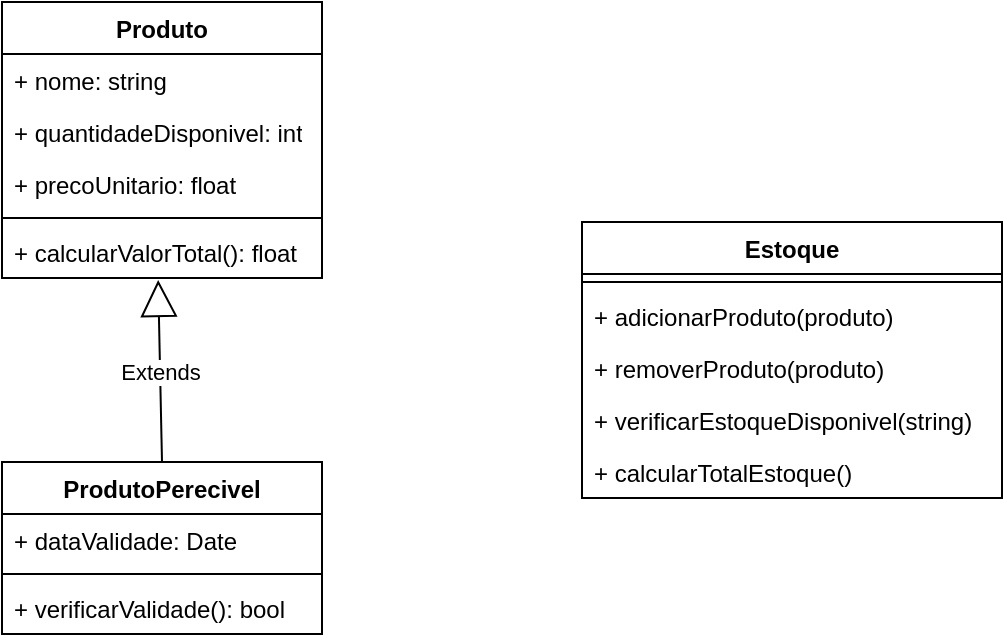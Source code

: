 <mxfile version="23.1.1" type="device">
  <diagram name="Página-1" id="ahxzQPEnTF7f7G0U-AGo">
    <mxGraphModel dx="1626" dy="793" grid="1" gridSize="10" guides="1" tooltips="1" connect="1" arrows="1" fold="1" page="1" pageScale="1" pageWidth="827" pageHeight="1169" math="0" shadow="0">
      <root>
        <mxCell id="0" />
        <mxCell id="1" parent="0" />
        <mxCell id="n5sT72VFkjTTc3FAbLaS-1" value="Produto" style="swimlane;fontStyle=1;align=center;verticalAlign=top;childLayout=stackLayout;horizontal=1;startSize=26;horizontalStack=0;resizeParent=1;resizeParentMax=0;resizeLast=0;collapsible=1;marginBottom=0;whiteSpace=wrap;html=1;" vertex="1" parent="1">
          <mxGeometry x="180" y="160" width="160" height="138" as="geometry" />
        </mxCell>
        <mxCell id="n5sT72VFkjTTc3FAbLaS-2" value="+ nome: string" style="text;strokeColor=none;fillColor=none;align=left;verticalAlign=top;spacingLeft=4;spacingRight=4;overflow=hidden;rotatable=0;points=[[0,0.5],[1,0.5]];portConstraint=eastwest;whiteSpace=wrap;html=1;" vertex="1" parent="n5sT72VFkjTTc3FAbLaS-1">
          <mxGeometry y="26" width="160" height="26" as="geometry" />
        </mxCell>
        <mxCell id="n5sT72VFkjTTc3FAbLaS-13" value="+ quantidadeDisponivel: int" style="text;strokeColor=none;fillColor=none;align=left;verticalAlign=top;spacingLeft=4;spacingRight=4;overflow=hidden;rotatable=0;points=[[0,0.5],[1,0.5]];portConstraint=eastwest;whiteSpace=wrap;html=1;" vertex="1" parent="n5sT72VFkjTTc3FAbLaS-1">
          <mxGeometry y="52" width="160" height="26" as="geometry" />
        </mxCell>
        <mxCell id="n5sT72VFkjTTc3FAbLaS-14" value="+ precoUnitario: float" style="text;strokeColor=none;fillColor=none;align=left;verticalAlign=top;spacingLeft=4;spacingRight=4;overflow=hidden;rotatable=0;points=[[0,0.5],[1,0.5]];portConstraint=eastwest;whiteSpace=wrap;html=1;" vertex="1" parent="n5sT72VFkjTTc3FAbLaS-1">
          <mxGeometry y="78" width="160" height="26" as="geometry" />
        </mxCell>
        <mxCell id="n5sT72VFkjTTc3FAbLaS-3" value="" style="line;strokeWidth=1;fillColor=none;align=left;verticalAlign=middle;spacingTop=-1;spacingLeft=3;spacingRight=3;rotatable=0;labelPosition=right;points=[];portConstraint=eastwest;strokeColor=inherit;" vertex="1" parent="n5sT72VFkjTTc3FAbLaS-1">
          <mxGeometry y="104" width="160" height="8" as="geometry" />
        </mxCell>
        <mxCell id="n5sT72VFkjTTc3FAbLaS-4" value="+ calcularValorTotal(): float" style="text;strokeColor=none;fillColor=none;align=left;verticalAlign=top;spacingLeft=4;spacingRight=4;overflow=hidden;rotatable=0;points=[[0,0.5],[1,0.5]];portConstraint=eastwest;whiteSpace=wrap;html=1;" vertex="1" parent="n5sT72VFkjTTc3FAbLaS-1">
          <mxGeometry y="112" width="160" height="26" as="geometry" />
        </mxCell>
        <mxCell id="n5sT72VFkjTTc3FAbLaS-5" value="ProdutoPerecivel" style="swimlane;fontStyle=1;align=center;verticalAlign=top;childLayout=stackLayout;horizontal=1;startSize=26;horizontalStack=0;resizeParent=1;resizeParentMax=0;resizeLast=0;collapsible=1;marginBottom=0;whiteSpace=wrap;html=1;" vertex="1" parent="1">
          <mxGeometry x="180" y="390" width="160" height="86" as="geometry" />
        </mxCell>
        <mxCell id="n5sT72VFkjTTc3FAbLaS-6" value="+ dataValidade: Date" style="text;strokeColor=none;fillColor=none;align=left;verticalAlign=top;spacingLeft=4;spacingRight=4;overflow=hidden;rotatable=0;points=[[0,0.5],[1,0.5]];portConstraint=eastwest;whiteSpace=wrap;html=1;" vertex="1" parent="n5sT72VFkjTTc3FAbLaS-5">
          <mxGeometry y="26" width="160" height="26" as="geometry" />
        </mxCell>
        <mxCell id="n5sT72VFkjTTc3FAbLaS-7" value="" style="line;strokeWidth=1;fillColor=none;align=left;verticalAlign=middle;spacingTop=-1;spacingLeft=3;spacingRight=3;rotatable=0;labelPosition=right;points=[];portConstraint=eastwest;strokeColor=inherit;" vertex="1" parent="n5sT72VFkjTTc3FAbLaS-5">
          <mxGeometry y="52" width="160" height="8" as="geometry" />
        </mxCell>
        <mxCell id="n5sT72VFkjTTc3FAbLaS-8" value="+ verificarValidade(): bool" style="text;strokeColor=none;fillColor=none;align=left;verticalAlign=top;spacingLeft=4;spacingRight=4;overflow=hidden;rotatable=0;points=[[0,0.5],[1,0.5]];portConstraint=eastwest;whiteSpace=wrap;html=1;" vertex="1" parent="n5sT72VFkjTTc3FAbLaS-5">
          <mxGeometry y="60" width="160" height="26" as="geometry" />
        </mxCell>
        <mxCell id="n5sT72VFkjTTc3FAbLaS-9" value="Estoque" style="swimlane;fontStyle=1;align=center;verticalAlign=top;childLayout=stackLayout;horizontal=1;startSize=26;horizontalStack=0;resizeParent=1;resizeParentMax=0;resizeLast=0;collapsible=1;marginBottom=0;whiteSpace=wrap;html=1;" vertex="1" parent="1">
          <mxGeometry x="470" y="270" width="210" height="138" as="geometry" />
        </mxCell>
        <mxCell id="n5sT72VFkjTTc3FAbLaS-11" value="" style="line;strokeWidth=1;fillColor=none;align=left;verticalAlign=middle;spacingTop=-1;spacingLeft=3;spacingRight=3;rotatable=0;labelPosition=right;points=[];portConstraint=eastwest;strokeColor=inherit;" vertex="1" parent="n5sT72VFkjTTc3FAbLaS-9">
          <mxGeometry y="26" width="210" height="8" as="geometry" />
        </mxCell>
        <mxCell id="n5sT72VFkjTTc3FAbLaS-12" value="+ adicionarProduto(produto)" style="text;strokeColor=none;fillColor=none;align=left;verticalAlign=top;spacingLeft=4;spacingRight=4;overflow=hidden;rotatable=0;points=[[0,0.5],[1,0.5]];portConstraint=eastwest;whiteSpace=wrap;html=1;" vertex="1" parent="n5sT72VFkjTTc3FAbLaS-9">
          <mxGeometry y="34" width="210" height="26" as="geometry" />
        </mxCell>
        <mxCell id="n5sT72VFkjTTc3FAbLaS-15" value="+ removerProduto(produto)" style="text;strokeColor=none;fillColor=none;align=left;verticalAlign=top;spacingLeft=4;spacingRight=4;overflow=hidden;rotatable=0;points=[[0,0.5],[1,0.5]];portConstraint=eastwest;whiteSpace=wrap;html=1;" vertex="1" parent="n5sT72VFkjTTc3FAbLaS-9">
          <mxGeometry y="60" width="210" height="26" as="geometry" />
        </mxCell>
        <mxCell id="n5sT72VFkjTTc3FAbLaS-16" value="+ verificarEstoqueDisponivel(string)" style="text;strokeColor=none;fillColor=none;align=left;verticalAlign=top;spacingLeft=4;spacingRight=4;overflow=hidden;rotatable=0;points=[[0,0.5],[1,0.5]];portConstraint=eastwest;whiteSpace=wrap;html=1;" vertex="1" parent="n5sT72VFkjTTc3FAbLaS-9">
          <mxGeometry y="86" width="210" height="26" as="geometry" />
        </mxCell>
        <mxCell id="n5sT72VFkjTTc3FAbLaS-17" value="+ calcularTotalEstoque()" style="text;strokeColor=none;fillColor=none;align=left;verticalAlign=top;spacingLeft=4;spacingRight=4;overflow=hidden;rotatable=0;points=[[0,0.5],[1,0.5]];portConstraint=eastwest;whiteSpace=wrap;html=1;" vertex="1" parent="n5sT72VFkjTTc3FAbLaS-9">
          <mxGeometry y="112" width="210" height="26" as="geometry" />
        </mxCell>
        <mxCell id="n5sT72VFkjTTc3FAbLaS-18" value="Extends" style="endArrow=block;endSize=16;endFill=0;html=1;rounded=0;entryX=0.488;entryY=1.038;entryDx=0;entryDy=0;entryPerimeter=0;exitX=0.5;exitY=0;exitDx=0;exitDy=0;" edge="1" parent="1" source="n5sT72VFkjTTc3FAbLaS-5" target="n5sT72VFkjTTc3FAbLaS-4">
          <mxGeometry width="160" relative="1" as="geometry">
            <mxPoint x="330" y="410" as="sourcePoint" />
            <mxPoint x="490" y="410" as="targetPoint" />
          </mxGeometry>
        </mxCell>
      </root>
    </mxGraphModel>
  </diagram>
</mxfile>
